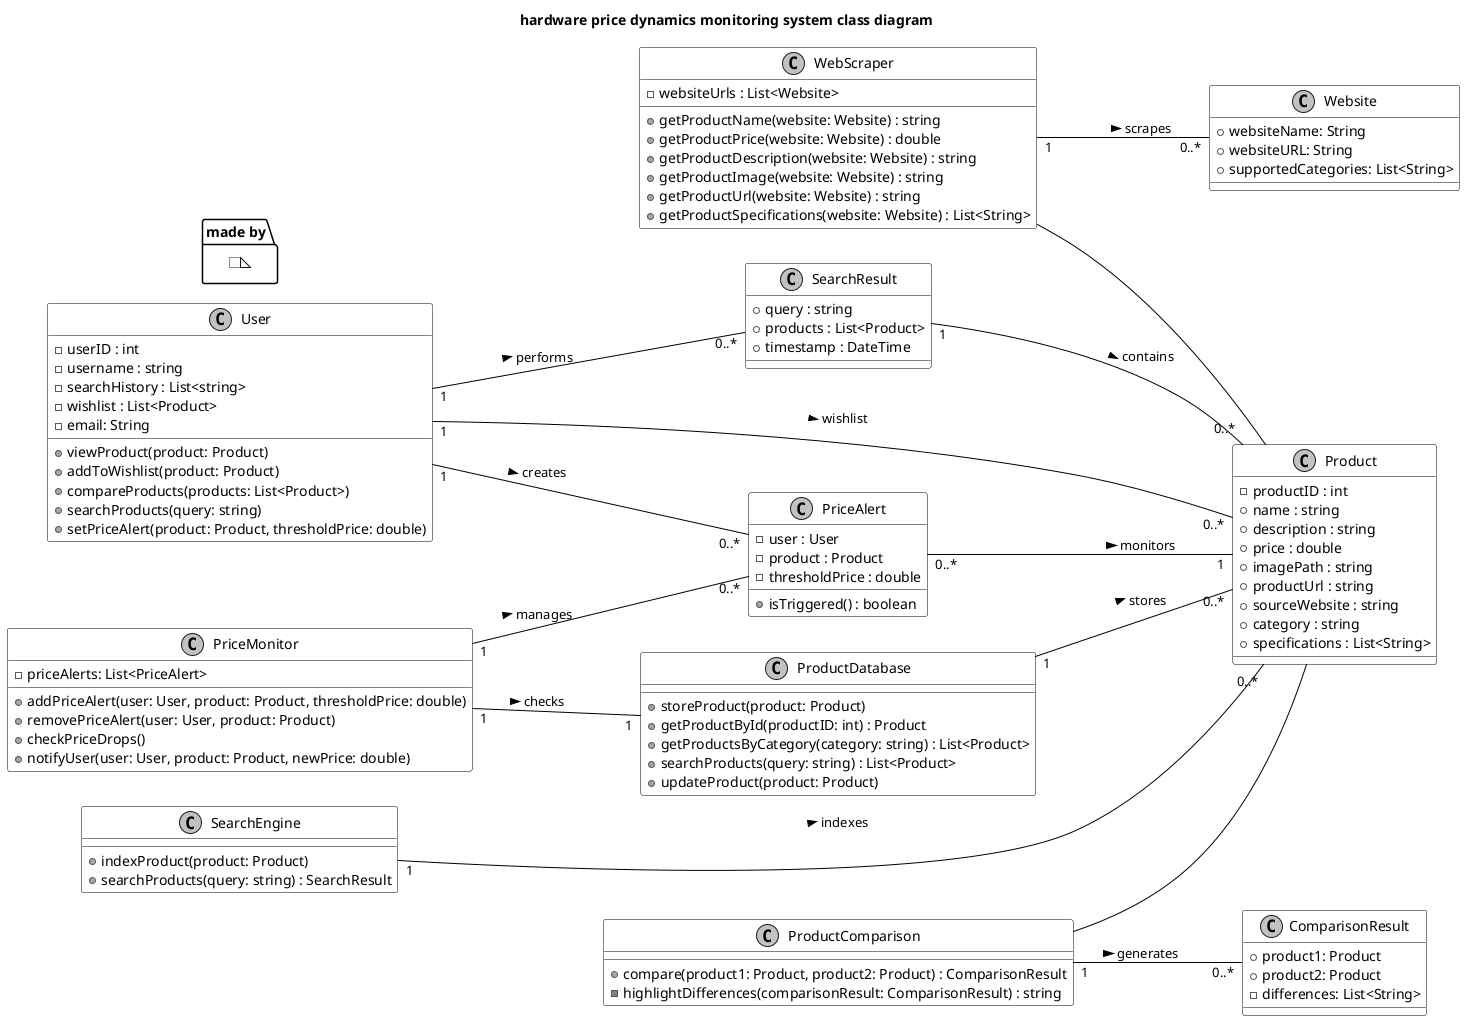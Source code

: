 @startuml
title hardware price dynamics monitoring system class diagram   
' --- Styling ---
skinparam {
  monochrome true
  class {
    BackgroundColor White
    BorderColor Black
    FontColor Black
    ArrowColor Black
  }
}

' --- Entities ---
class User {
  -userID : int
  -username : string
  -searchHistory : List<string>
  -wishlist : List<Product>
  -email: String
  +viewProduct(product: Product)
  +addToWishlist(product: Product)
  +compareProducts(products: List<Product>)
  +searchProducts(query: string)
  +setPriceAlert(product: Product, thresholdPrice: double)
}

class Product {
  -productID : int
  +name : string
  +description : string
  +price : double
  +imagePath : string
  +productUrl : string
  +sourceWebsite : string
  +category : string
  +specifications : List<String>
}

class SearchResult {
  +query : string
  +products : List<Product>
  +timestamp : DateTime
}

' --- Components ---
class WebScraper {
    -websiteUrls : List<Website>
    +getProductName(website: Website) : string
    +getProductPrice(website: Website) : double
    +getProductDescription(website: Website) : string
    +getProductImage(website: Website) : string
    +getProductUrl(website: Website) : string
    +getProductSpecifications(website: Website) : List<String>
}

class Website {
  +websiteName: String
  +websiteURL: String
  +supportedCategories: List<String>
}

class ProductDatabase {
  +storeProduct(product: Product)
  +getProductById(productID: int) : Product
  +getProductsByCategory(category: string) : List<Product>
  +searchProducts(query: string) : List<Product>
  +updateProduct(product: Product)
}

class SearchEngine {
  +indexProduct(product: Product)
  +searchProducts(query: string) : SearchResult
}

class ProductComparison {
  +compare(product1: Product, product2: Product) : ComparisonResult
  -highlightDifferences(comparisonResult: ComparisonResult) : string
}

class ComparisonResult {
  +product1: Product
  +product2: Product
  -differences: List<String>
}

' --- Price Monitoring Components ---
class PriceAlert {
  -user : User
  -product : Product
  -thresholdPrice : double
  +isTriggered() : boolean
}

class PriceMonitor {
  -priceAlerts: List<PriceAlert>
  +addPriceAlert(user: User, product: Product, thresholdPrice: double)
  +removePriceAlert(user: User, product: Product)
  +checkPriceDrops()
  +notifyUser(user: User, product: Product, newPrice: double)
}

' --- Relationships ---
User "1" -- "0..*" SearchResult : performs >
User "1" -- "0..*" Product : wishlist >
SearchResult "1" -- "0..*" Product : contains >
WebScraper "1" -- "0..*" Website : scrapes >
WebScraper -- Product
ProductDatabase "1" -- "0..*" Product : stores >
SearchEngine "1" -- "0..*" Product : indexes >
ProductComparison "1" -- "0..*" ComparisonResult : generates >
ProductComparison -- Product
User "1" -- "0..*" PriceAlert: creates >
PriceAlert "0..*" -- "1" Product: monitors >
PriceMonitor "1" -- "0..*" PriceAlert: manages >
PriceMonitor "1" -- "1" ProductDatabase: checks >

' --- Layout ---
left to right direction
WebScraper -[hidden] ProductDatabase
PriceMonitor -[hidden] SearchEngine

package "made by" {
      ' Use notes to represent team members
  note as N1

  end note
}
@enduml
